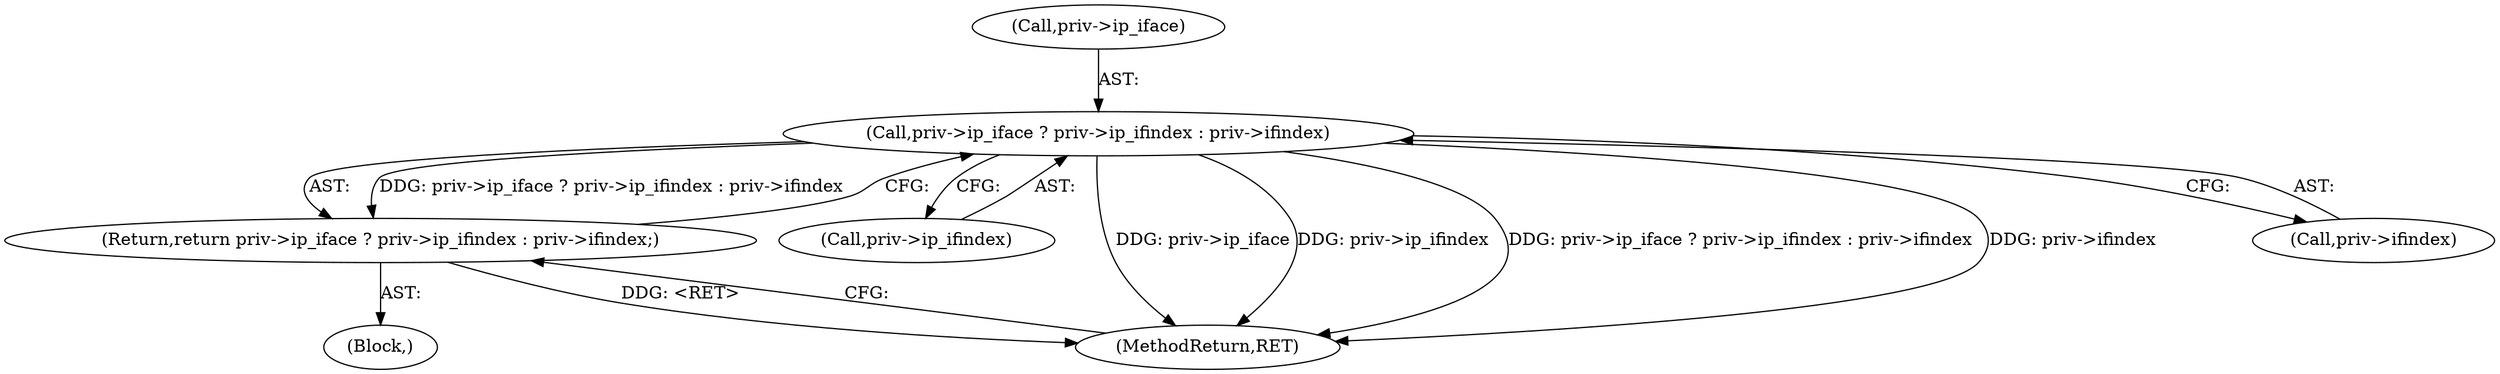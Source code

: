 digraph "0_NetworkManager_d5fc88e573fa58b93034b04d35a2454f5d28cad9@pointer" {
"1000410" [label="(Call,priv->ip_iface ? priv->ip_ifindex : priv->ifindex)"];
"1000409" [label="(Return,return priv->ip_iface ? priv->ip_ifindex : priv->ifindex;)"];
"1000409" [label="(Return,return priv->ip_iface ? priv->ip_ifindex : priv->ifindex;)"];
"1000410" [label="(Call,priv->ip_iface ? priv->ip_ifindex : priv->ifindex)"];
"1000398" [label="(Block,)"];
"1000414" [label="(Call,priv->ip_ifindex)"];
"1007368" [label="(MethodReturn,RET)"];
"1000417" [label="(Call,priv->ifindex)"];
"1000411" [label="(Call,priv->ip_iface)"];
"1000410" -> "1000409"  [label="AST: "];
"1000410" -> "1000414"  [label="CFG: "];
"1000410" -> "1000417"  [label="CFG: "];
"1000411" -> "1000410"  [label="AST: "];
"1000414" -> "1000410"  [label="AST: "];
"1000417" -> "1000410"  [label="AST: "];
"1000409" -> "1000410"  [label="CFG: "];
"1000410" -> "1007368"  [label="DDG: priv->ip_iface"];
"1000410" -> "1007368"  [label="DDG: priv->ip_ifindex"];
"1000410" -> "1007368"  [label="DDG: priv->ip_iface ? priv->ip_ifindex : priv->ifindex"];
"1000410" -> "1007368"  [label="DDG: priv->ifindex"];
"1000410" -> "1000409"  [label="DDG: priv->ip_iface ? priv->ip_ifindex : priv->ifindex"];
"1000409" -> "1000398"  [label="AST: "];
"1007368" -> "1000409"  [label="CFG: "];
"1000409" -> "1007368"  [label="DDG: <RET>"];
}
